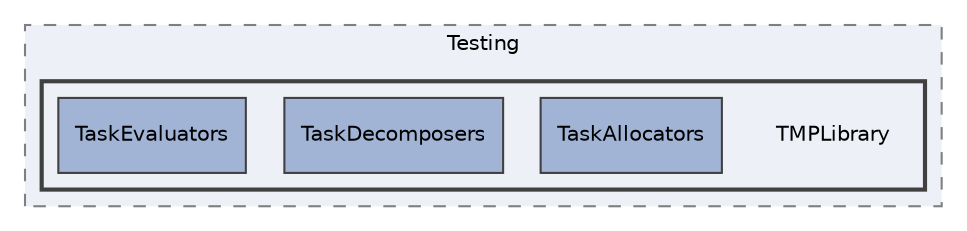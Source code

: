 digraph "TMPLibrary"
{
 // LATEX_PDF_SIZE
  edge [fontname="Helvetica",fontsize="10",labelfontname="Helvetica",labelfontsize="10"];
  node [fontname="Helvetica",fontsize="10",shape=record];
  compound=true
  subgraph clusterdir_7bc139886e88355a58c3775159c26e9a {
    graph [ bgcolor="#edf0f7", pencolor="grey50", style="filled,dashed,", label="Testing", fontname="Helvetica", fontsize="10", URL="dir_7bc139886e88355a58c3775159c26e9a.html"]
  subgraph clusterdir_97787995236c65e46589a1ded8779bec {
    graph [ bgcolor="#edf0f7", pencolor="grey25", style="filled,bold,", label="", fontname="Helvetica", fontsize="10", URL="dir_97787995236c65e46589a1ded8779bec.html"]
    dir_97787995236c65e46589a1ded8779bec [shape=plaintext, label="TMPLibrary"];
  dir_c94f6d2fe6c2ce0a00eef55f37dbf5e2 [shape=box, label="TaskAllocators", style="filled,", fillcolor="#a2b4d6", color="grey25", URL="dir_c94f6d2fe6c2ce0a00eef55f37dbf5e2.html"];
  dir_266ed6f83e189402899bdaffc9bed15f [shape=box, label="TaskDecomposers", style="filled,", fillcolor="#a2b4d6", color="grey25", URL="dir_266ed6f83e189402899bdaffc9bed15f.html"];
  dir_0d60f30d1bd63cc1a3bfea4f7688504c [shape=box, label="TaskEvaluators", style="filled,", fillcolor="#a2b4d6", color="grey25", URL="dir_0d60f30d1bd63cc1a3bfea4f7688504c.html"];
  }
  }
}
